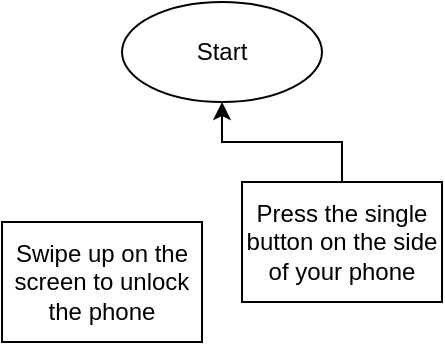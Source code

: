 <mxfile version="21.8.2" type="github">
  <diagram id="C5RBs43oDa-KdzZeNtuy" name="Page-1">
    <mxGraphModel dx="472" dy="748" grid="1" gridSize="10" guides="1" tooltips="1" connect="1" arrows="1" fold="1" page="1" pageScale="1" pageWidth="827" pageHeight="1169" math="0" shadow="0">
      <root>
        <mxCell id="WIyWlLk6GJQsqaUBKTNV-0" />
        <mxCell id="WIyWlLk6GJQsqaUBKTNV-1" parent="WIyWlLk6GJQsqaUBKTNV-0" />
        <mxCell id="uv3L98fxsqEVN62rpJYD-0" value="Start" style="ellipse;whiteSpace=wrap;html=1;" vertex="1" parent="WIyWlLk6GJQsqaUBKTNV-1">
          <mxGeometry x="170" y="90" width="100" height="50" as="geometry" />
        </mxCell>
        <mxCell id="uv3L98fxsqEVN62rpJYD-4" value="" style="edgeStyle=orthogonalEdgeStyle;rounded=0;orthogonalLoop=1;jettySize=auto;html=1;" edge="1" parent="WIyWlLk6GJQsqaUBKTNV-1" source="uv3L98fxsqEVN62rpJYD-2" target="uv3L98fxsqEVN62rpJYD-0">
          <mxGeometry relative="1" as="geometry" />
        </mxCell>
        <mxCell id="uv3L98fxsqEVN62rpJYD-2" value="Press the single button on the side of your phone" style="rounded=0;whiteSpace=wrap;html=1;" vertex="1" parent="WIyWlLk6GJQsqaUBKTNV-1">
          <mxGeometry x="230" y="180" width="100" height="60" as="geometry" />
        </mxCell>
        <mxCell id="uv3L98fxsqEVN62rpJYD-5" value="Swipe up on the screen to unlock the phone" style="rounded=0;whiteSpace=wrap;html=1;" vertex="1" parent="WIyWlLk6GJQsqaUBKTNV-1">
          <mxGeometry x="110" y="200" width="100" height="60" as="geometry" />
        </mxCell>
      </root>
    </mxGraphModel>
  </diagram>
</mxfile>
